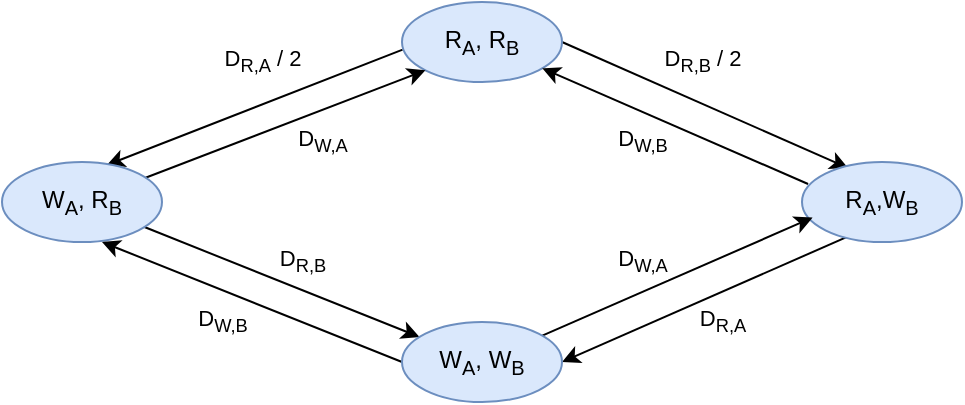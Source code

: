 <mxfile version="15.7.3" type="device"><diagram id="lCBMjr2a8lnbRdKduVbg" name="Page-1"><mxGraphModel dx="1182" dy="748" grid="1" gridSize="10" guides="1" tooltips="1" connect="1" arrows="1" fold="1" page="1" pageScale="1" pageWidth="827" pageHeight="1169" math="0" shadow="0"><root><mxCell id="0"/><mxCell id="1" parent="0"/><mxCell id="M2_cCIX0y6YoU8Prx3j1-5" value="D&lt;sub&gt;R,B&lt;/sub&gt; / 2" style="edgeStyle=none;rounded=0;orthogonalLoop=1;jettySize=auto;html=1;exitX=1;exitY=0.5;exitDx=0;exitDy=0;entryX=0.288;entryY=0.075;entryDx=0;entryDy=0;entryPerimeter=0;" parent="1" source="mPd9geWSFjoeaimS9BMU-1" target="mPd9geWSFjoeaimS9BMU-3" edge="1"><mxGeometry x="-0.129" y="19" relative="1" as="geometry"><mxPoint as="offset"/></mxGeometry></mxCell><mxCell id="M2_cCIX0y6YoU8Prx3j1-7" value="D&lt;sub&gt;R,A&lt;/sub&gt; / 2" style="edgeStyle=none;rounded=0;orthogonalLoop=1;jettySize=auto;html=1;entryX=0.654;entryY=0.039;entryDx=0;entryDy=0;entryPerimeter=0;exitX=0.004;exitY=0.596;exitDx=0;exitDy=0;exitPerimeter=0;" parent="1" source="mPd9geWSFjoeaimS9BMU-1" target="M2_cCIX0y6YoU8Prx3j1-6" edge="1"><mxGeometry x="-0.147" y="-20" relative="1" as="geometry"><mxPoint as="offset"/></mxGeometry></mxCell><mxCell id="mPd9geWSFjoeaimS9BMU-1" value="R&lt;sub&gt;A&lt;/sub&gt;, R&lt;sub&gt;B&lt;/sub&gt;" style="ellipse;whiteSpace=wrap;html=1;fillColor=#dae8fc;strokeColor=#6c8ebf;fontColor=default;" parent="1" vertex="1"><mxGeometry x="280" y="160" width="80" height="40" as="geometry"/></mxCell><mxCell id="M2_cCIX0y6YoU8Prx3j1-2" value="D&lt;sub&gt;W,B&lt;/sub&gt;" style="edgeStyle=none;rounded=0;orthogonalLoop=1;jettySize=auto;html=1;exitX=0.038;exitY=0.275;exitDx=0;exitDy=0;exitPerimeter=0;" parent="1" source="mPd9geWSFjoeaimS9BMU-3" target="mPd9geWSFjoeaimS9BMU-1" edge="1"><mxGeometry x="0.166" y="14" relative="1" as="geometry"><mxPoint as="offset"/></mxGeometry></mxCell><mxCell id="M2_cCIX0y6YoU8Prx3j1-13" value="D&lt;sub&gt;R,A&lt;/sub&gt;" style="edgeStyle=none;rounded=0;orthogonalLoop=1;jettySize=auto;html=1;entryX=1;entryY=0.5;entryDx=0;entryDy=0;exitX=0.282;exitY=0.936;exitDx=0;exitDy=0;exitPerimeter=0;" parent="1" source="mPd9geWSFjoeaimS9BMU-3" target="M2_cCIX0y6YoU8Prx3j1-9" edge="1"><mxGeometry x="-0.044" y="14" relative="1" as="geometry"><mxPoint as="offset"/></mxGeometry></mxCell><mxCell id="mPd9geWSFjoeaimS9BMU-3" value="R&lt;sub&gt;A&lt;/sub&gt;,W&lt;sub&gt;B&lt;/sub&gt;" style="ellipse;whiteSpace=wrap;html=1;fillColor=#dae8fc;strokeColor=#6c8ebf;fontColor=default;" parent="1" vertex="1"><mxGeometry x="480" y="240" width="80" height="40" as="geometry"/></mxCell><mxCell id="M2_cCIX0y6YoU8Prx3j1-8" value="D&lt;sub&gt;W,A&lt;/sub&gt;" style="edgeStyle=none;rounded=0;orthogonalLoop=1;jettySize=auto;html=1;entryX=0;entryY=1;entryDx=0;entryDy=0;" parent="1" source="M2_cCIX0y6YoU8Prx3j1-6" target="mPd9geWSFjoeaimS9BMU-1" edge="1"><mxGeometry x="0.184" y="-15" relative="1" as="geometry"><mxPoint as="offset"/></mxGeometry></mxCell><mxCell id="M2_cCIX0y6YoU8Prx3j1-10" value="D&lt;sub&gt;R,B&lt;/sub&gt;" style="edgeStyle=none;rounded=0;orthogonalLoop=1;jettySize=auto;html=1;" parent="1" source="M2_cCIX0y6YoU8Prx3j1-6" target="M2_cCIX0y6YoU8Prx3j1-9" edge="1"><mxGeometry x="0.075" y="13" relative="1" as="geometry"><mxPoint as="offset"/></mxGeometry></mxCell><mxCell id="M2_cCIX0y6YoU8Prx3j1-6" value="W&lt;sub&gt;A&lt;/sub&gt;, R&lt;sub&gt;B&lt;/sub&gt;" style="ellipse;whiteSpace=wrap;html=1;fillColor=#dae8fc;strokeColor=#6c8ebf;fontColor=default;" parent="1" vertex="1"><mxGeometry x="80" y="240" width="80" height="40" as="geometry"/></mxCell><mxCell id="M2_cCIX0y6YoU8Prx3j1-11" value="D&lt;sub&gt;W,B&lt;/sub&gt;" style="edgeStyle=none;rounded=0;orthogonalLoop=1;jettySize=auto;html=1;exitX=0;exitY=0.5;exitDx=0;exitDy=0;" parent="1" source="M2_cCIX0y6YoU8Prx3j1-9" edge="1"><mxGeometry x="0.126" y="15" relative="1" as="geometry"><mxPoint x="130" y="280" as="targetPoint"/><mxPoint as="offset"/></mxGeometry></mxCell><mxCell id="M2_cCIX0y6YoU8Prx3j1-12" value="D&lt;sub&gt;W,A&lt;/sub&gt;" style="edgeStyle=none;rounded=0;orthogonalLoop=1;jettySize=auto;html=1;entryX=0.066;entryY=0.695;entryDx=0;entryDy=0;entryPerimeter=0;" parent="1" source="M2_cCIX0y6YoU8Prx3j1-9" target="mPd9geWSFjoeaimS9BMU-3" edge="1"><mxGeometry x="-0.18" y="14" relative="1" as="geometry"><mxPoint as="offset"/></mxGeometry></mxCell><mxCell id="M2_cCIX0y6YoU8Prx3j1-9" value="W&lt;sub&gt;A&lt;/sub&gt;, W&lt;sub&gt;B&lt;/sub&gt;" style="ellipse;whiteSpace=wrap;html=1;fillColor=#dae8fc;strokeColor=#6c8ebf;fontColor=default;" parent="1" vertex="1"><mxGeometry x="280" y="320" width="80" height="40" as="geometry"/></mxCell></root></mxGraphModel></diagram></mxfile>